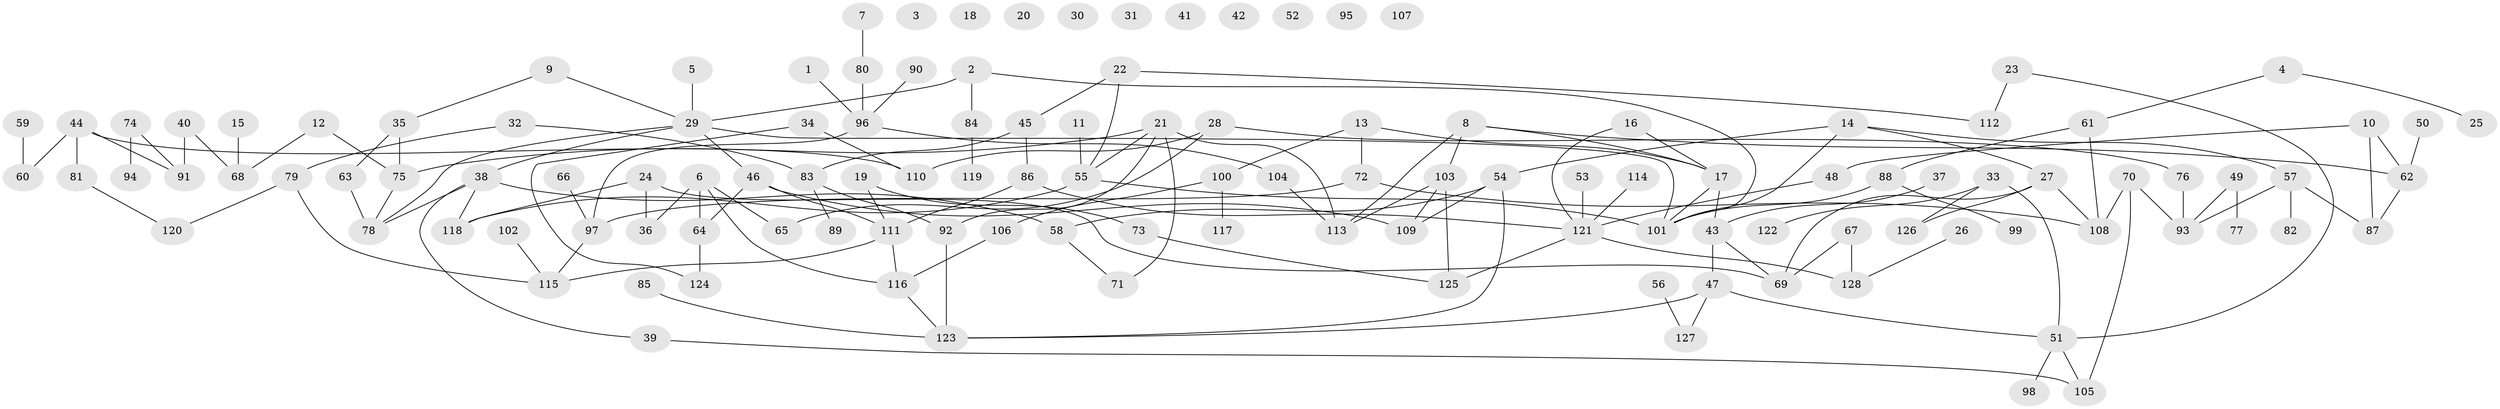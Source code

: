 // Generated by graph-tools (version 1.1) at 2025/49/03/09/25 03:49:08]
// undirected, 128 vertices, 160 edges
graph export_dot {
graph [start="1"]
  node [color=gray90,style=filled];
  1;
  2;
  3;
  4;
  5;
  6;
  7;
  8;
  9;
  10;
  11;
  12;
  13;
  14;
  15;
  16;
  17;
  18;
  19;
  20;
  21;
  22;
  23;
  24;
  25;
  26;
  27;
  28;
  29;
  30;
  31;
  32;
  33;
  34;
  35;
  36;
  37;
  38;
  39;
  40;
  41;
  42;
  43;
  44;
  45;
  46;
  47;
  48;
  49;
  50;
  51;
  52;
  53;
  54;
  55;
  56;
  57;
  58;
  59;
  60;
  61;
  62;
  63;
  64;
  65;
  66;
  67;
  68;
  69;
  70;
  71;
  72;
  73;
  74;
  75;
  76;
  77;
  78;
  79;
  80;
  81;
  82;
  83;
  84;
  85;
  86;
  87;
  88;
  89;
  90;
  91;
  92;
  93;
  94;
  95;
  96;
  97;
  98;
  99;
  100;
  101;
  102;
  103;
  104;
  105;
  106;
  107;
  108;
  109;
  110;
  111;
  112;
  113;
  114;
  115;
  116;
  117;
  118;
  119;
  120;
  121;
  122;
  123;
  124;
  125;
  126;
  127;
  128;
  1 -- 96;
  2 -- 29;
  2 -- 84;
  2 -- 101;
  4 -- 25;
  4 -- 61;
  5 -- 29;
  6 -- 36;
  6 -- 64;
  6 -- 65;
  6 -- 116;
  7 -- 80;
  8 -- 17;
  8 -- 62;
  8 -- 103;
  8 -- 113;
  9 -- 29;
  9 -- 35;
  10 -- 48;
  10 -- 62;
  10 -- 87;
  11 -- 55;
  12 -- 68;
  12 -- 75;
  13 -- 17;
  13 -- 72;
  13 -- 100;
  14 -- 27;
  14 -- 54;
  14 -- 57;
  14 -- 101;
  15 -- 68;
  16 -- 17;
  16 -- 121;
  17 -- 43;
  17 -- 101;
  19 -- 73;
  19 -- 111;
  21 -- 55;
  21 -- 71;
  21 -- 75;
  21 -- 92;
  21 -- 113;
  22 -- 45;
  22 -- 55;
  22 -- 112;
  23 -- 51;
  23 -- 112;
  24 -- 36;
  24 -- 69;
  24 -- 118;
  26 -- 128;
  27 -- 69;
  27 -- 108;
  27 -- 126;
  28 -- 65;
  28 -- 76;
  28 -- 110;
  29 -- 38;
  29 -- 46;
  29 -- 78;
  29 -- 101;
  32 -- 79;
  32 -- 83;
  33 -- 51;
  33 -- 122;
  33 -- 126;
  34 -- 110;
  34 -- 124;
  35 -- 63;
  35 -- 75;
  37 -- 43;
  38 -- 39;
  38 -- 58;
  38 -- 78;
  38 -- 118;
  39 -- 105;
  40 -- 68;
  40 -- 91;
  43 -- 47;
  43 -- 69;
  44 -- 60;
  44 -- 81;
  44 -- 91;
  44 -- 110;
  45 -- 83;
  45 -- 86;
  46 -- 64;
  46 -- 109;
  46 -- 111;
  47 -- 51;
  47 -- 123;
  47 -- 127;
  48 -- 121;
  49 -- 77;
  49 -- 93;
  50 -- 62;
  51 -- 98;
  51 -- 105;
  53 -- 121;
  54 -- 58;
  54 -- 109;
  54 -- 123;
  55 -- 101;
  55 -- 118;
  56 -- 127;
  57 -- 82;
  57 -- 87;
  57 -- 93;
  58 -- 71;
  59 -- 60;
  61 -- 88;
  61 -- 108;
  62 -- 87;
  63 -- 78;
  64 -- 124;
  66 -- 97;
  67 -- 69;
  67 -- 128;
  70 -- 93;
  70 -- 105;
  70 -- 108;
  72 -- 97;
  72 -- 108;
  73 -- 125;
  74 -- 91;
  74 -- 94;
  75 -- 78;
  76 -- 93;
  79 -- 115;
  79 -- 120;
  80 -- 96;
  81 -- 120;
  83 -- 89;
  83 -- 92;
  84 -- 119;
  85 -- 123;
  86 -- 111;
  86 -- 121;
  88 -- 99;
  88 -- 101;
  90 -- 96;
  92 -- 123;
  96 -- 97;
  96 -- 104;
  97 -- 115;
  100 -- 106;
  100 -- 117;
  102 -- 115;
  103 -- 109;
  103 -- 113;
  103 -- 125;
  104 -- 113;
  106 -- 116;
  111 -- 115;
  111 -- 116;
  114 -- 121;
  116 -- 123;
  121 -- 125;
  121 -- 128;
}
